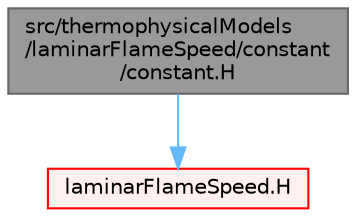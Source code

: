 digraph "src/thermophysicalModels/laminarFlameSpeed/constant/constant.H"
{
 // LATEX_PDF_SIZE
  bgcolor="transparent";
  edge [fontname=Helvetica,fontsize=10,labelfontname=Helvetica,labelfontsize=10];
  node [fontname=Helvetica,fontsize=10,shape=box,height=0.2,width=0.4];
  Node1 [id="Node000001",label="src/thermophysicalModels\l/laminarFlameSpeed/constant\l/constant.H",height=0.2,width=0.4,color="gray40", fillcolor="grey60", style="filled", fontcolor="black",tooltip=" "];
  Node1 -> Node2 [id="edge1_Node000001_Node000002",color="steelblue1",style="solid",tooltip=" "];
  Node2 [id="Node000002",label="laminarFlameSpeed.H",height=0.2,width=0.4,color="red", fillcolor="#FFF0F0", style="filled",URL="$laminarFlameSpeed_8H.html",tooltip=" "];
}
